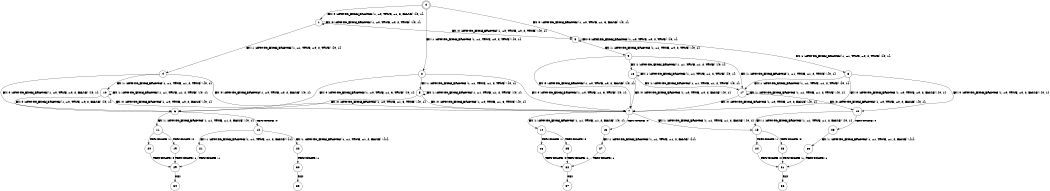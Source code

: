 digraph BCG {
size = "7, 10.5";
center = TRUE;
node [shape = circle];
0 [peripheries = 2];
0 -> 1 [label = "EX !0 !ATOMIC_EXCH_BRANCH (1, +0, TRUE, +1, 3, FALSE) !{0, 1}"];
0 -> 2 [label = "EX !1 !ATOMIC_EXCH_BRANCH (1, +1, TRUE, +0, 2, TRUE) !{0, 1}"];
0 -> 3 [label = "EX !0 !ATOMIC_EXCH_BRANCH (1, +0, TRUE, +1, 3, FALSE) !{0, 1}"];
1 -> 1 [label = "EX !0 !ATOMIC_EXCH_BRANCH (1, +0, TRUE, +0, 2, TRUE) !{0, 1}"];
1 -> 4 [label = "EX !1 !ATOMIC_EXCH_BRANCH (1, +1, TRUE, +0, 2, TRUE) !{0, 1}"];
1 -> 3 [label = "EX !0 !ATOMIC_EXCH_BRANCH (1, +0, TRUE, +0, 2, TRUE) !{0, 1}"];
2 -> 5 [label = "EX !1 !ATOMIC_EXCH_BRANCH (1, +1, TRUE, +1, 2, TRUE) !{0, 1}"];
2 -> 6 [label = "EX !0 !ATOMIC_EXCH_BRANCH (1, +0, TRUE, +1, 3, TRUE) !{0, 1}"];
2 -> 7 [label = "EX !0 !ATOMIC_EXCH_BRANCH (1, +0, TRUE, +1, 3, TRUE) !{0, 1}"];
3 -> 8 [label = "EX !1 !ATOMIC_EXCH_BRANCH (1, +1, TRUE, +0, 2, TRUE) !{0, 1}"];
3 -> 3 [label = "EX !0 !ATOMIC_EXCH_BRANCH (1, +0, TRUE, +0, 2, TRUE) !{0, 1}"];
3 -> 9 [label = "EX !1 !ATOMIC_EXCH_BRANCH (1, +1, TRUE, +0, 2, TRUE) !{0, 1}"];
4 -> 6 [label = "EX !0 !ATOMIC_EXCH_BRANCH (1, +0, TRUE, +0, 2, FALSE) !{0, 1}"];
4 -> 10 [label = "EX !1 !ATOMIC_EXCH_BRANCH (1, +1, TRUE, +1, 2, TRUE) !{0, 1}"];
4 -> 7 [label = "EX !0 !ATOMIC_EXCH_BRANCH (1, +0, TRUE, +0, 2, FALSE) !{0, 1}"];
5 -> 5 [label = "EX !1 !ATOMIC_EXCH_BRANCH (1, +1, TRUE, +1, 2, TRUE) !{0, 1}"];
5 -> 6 [label = "EX !0 !ATOMIC_EXCH_BRANCH (1, +0, TRUE, +1, 3, TRUE) !{0, 1}"];
5 -> 7 [label = "EX !0 !ATOMIC_EXCH_BRANCH (1, +0, TRUE, +1, 3, TRUE) !{0, 1}"];
6 -> 11 [label = "EX !1 !ATOMIC_EXCH_BRANCH (1, +1, TRUE, +1, 2, FALSE) !{0, 1}"];
6 -> 12 [label = "TERMINATE !0"];
7 -> 13 [label = "EX !1 !ATOMIC_EXCH_BRANCH (1, +1, TRUE, +1, 2, FALSE) !{0, 1}"];
7 -> 14 [label = "EX !1 !ATOMIC_EXCH_BRANCH (1, +1, TRUE, +1, 2, FALSE) !{0, 1}"];
7 -> 15 [label = "TERMINATE !0"];
8 -> 16 [label = "EX !0 !ATOMIC_EXCH_BRANCH (1, +0, TRUE, +0, 2, FALSE) !{0, 1}"];
8 -> 17 [label = "EX !1 !ATOMIC_EXCH_BRANCH (1, +1, TRUE, +1, 2, TRUE) !{0, 1}"];
8 -> 7 [label = "EX !0 !ATOMIC_EXCH_BRANCH (1, +0, TRUE, +0, 2, FALSE) !{0, 1}"];
9 -> 17 [label = "EX !1 !ATOMIC_EXCH_BRANCH (1, +1, TRUE, +1, 2, TRUE) !{0, 1}"];
9 -> 7 [label = "EX !0 !ATOMIC_EXCH_BRANCH (1, +0, TRUE, +0, 2, FALSE) !{0, 1}"];
9 -> 18 [label = "EX !1 !ATOMIC_EXCH_BRANCH (1, +1, TRUE, +1, 2, TRUE) !{0, 1}"];
10 -> 6 [label = "EX !0 !ATOMIC_EXCH_BRANCH (1, +0, TRUE, +0, 2, FALSE) !{0, 1}"];
10 -> 10 [label = "EX !1 !ATOMIC_EXCH_BRANCH (1, +1, TRUE, +1, 2, TRUE) !{0, 1}"];
10 -> 7 [label = "EX !0 !ATOMIC_EXCH_BRANCH (1, +0, TRUE, +0, 2, FALSE) !{0, 1}"];
11 -> 19 [label = "TERMINATE !0"];
11 -> 20 [label = "TERMINATE !1"];
12 -> 21 [label = "EX !1 !ATOMIC_EXCH_BRANCH (1, +1, TRUE, +1, 2, FALSE) !{1}"];
12 -> 22 [label = "EX !1 !ATOMIC_EXCH_BRANCH (1, +1, TRUE, +1, 2, FALSE) !{1}"];
13 -> 23 [label = "TERMINATE !0"];
13 -> 24 [label = "TERMINATE !1"];
14 -> 25 [label = "TERMINATE !0"];
14 -> 26 [label = "TERMINATE !1"];
15 -> 27 [label = "EX !1 !ATOMIC_EXCH_BRANCH (1, +1, TRUE, +1, 2, FALSE) !{1}"];
16 -> 13 [label = "EX !1 !ATOMIC_EXCH_BRANCH (1, +1, TRUE, +1, 2, FALSE) !{0, 1}"];
16 -> 28 [label = "TERMINATE !0"];
17 -> 16 [label = "EX !0 !ATOMIC_EXCH_BRANCH (1, +0, TRUE, +0, 2, FALSE) !{0, 1}"];
17 -> 17 [label = "EX !1 !ATOMIC_EXCH_BRANCH (1, +1, TRUE, +1, 2, TRUE) !{0, 1}"];
17 -> 7 [label = "EX !0 !ATOMIC_EXCH_BRANCH (1, +0, TRUE, +0, 2, FALSE) !{0, 1}"];
18 -> 17 [label = "EX !1 !ATOMIC_EXCH_BRANCH (1, +1, TRUE, +1, 2, TRUE) !{0, 1}"];
18 -> 7 [label = "EX !0 !ATOMIC_EXCH_BRANCH (1, +0, TRUE, +0, 2, FALSE) !{0, 1}"];
18 -> 18 [label = "EX !1 !ATOMIC_EXCH_BRANCH (1, +1, TRUE, +1, 2, TRUE) !{0, 1}"];
19 -> 29 [label = "TERMINATE !1"];
20 -> 29 [label = "TERMINATE !0"];
21 -> 29 [label = "TERMINATE !1"];
22 -> 30 [label = "TERMINATE !1"];
23 -> 31 [label = "TERMINATE !1"];
24 -> 31 [label = "TERMINATE !0"];
25 -> 32 [label = "TERMINATE !1"];
26 -> 32 [label = "TERMINATE !0"];
27 -> 32 [label = "TERMINATE !1"];
28 -> 33 [label = "EX !1 !ATOMIC_EXCH_BRANCH (1, +1, TRUE, +1, 2, FALSE) !{1}"];
29 -> 34 [label = "exit"];
30 -> 35 [label = "exit"];
31 -> 36 [label = "exit"];
32 -> 37 [label = "exit"];
33 -> 31 [label = "TERMINATE !1"];
}
